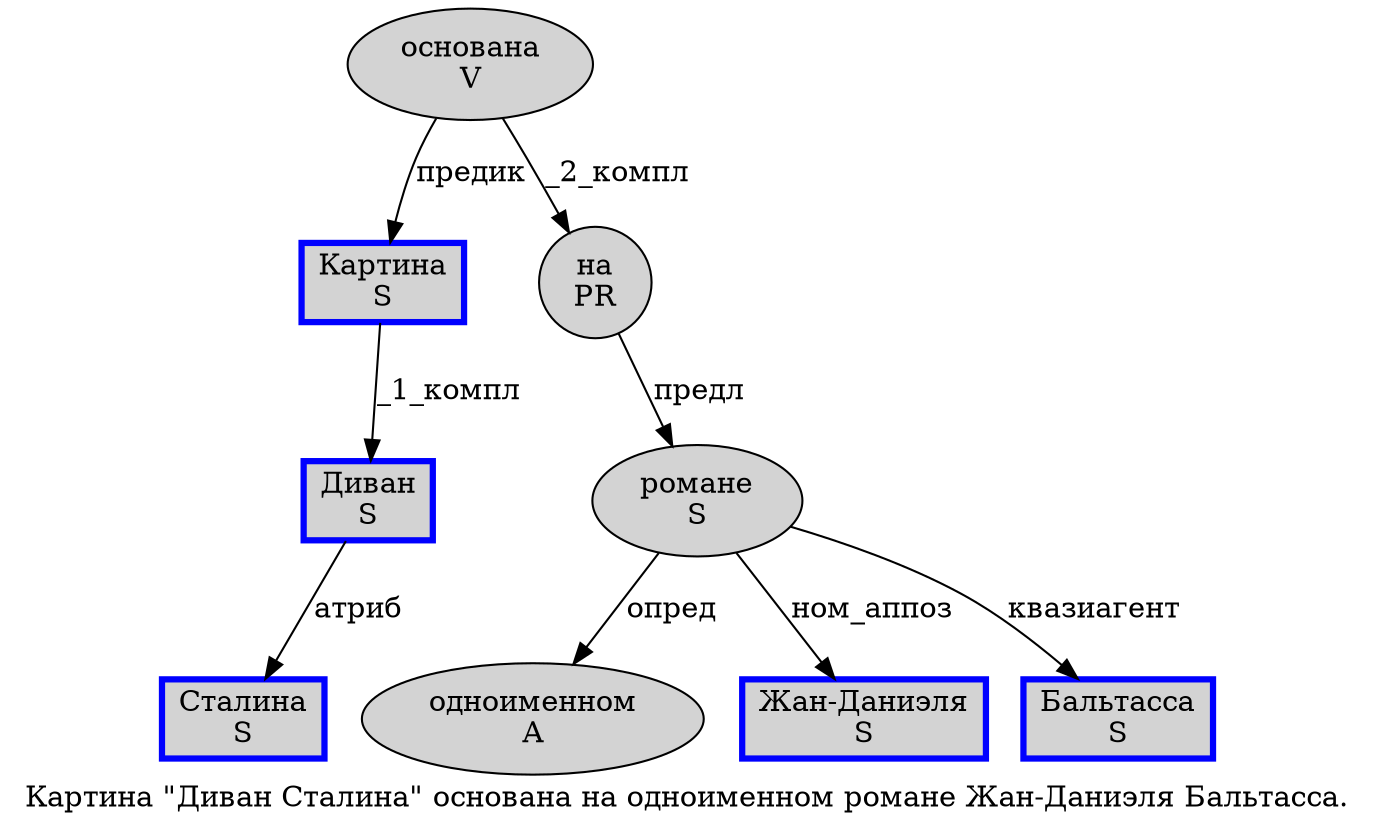 digraph SENTENCE_881 {
	graph [label="Картина \"Диван Сталина\" основана на одноименном романе Жан-Даниэля Бальтасса."]
	node [style=filled]
		0 [label="Картина
S" color=blue fillcolor=lightgray penwidth=3 shape=box]
		2 [label="Диван
S" color=blue fillcolor=lightgray penwidth=3 shape=box]
		3 [label="Сталина
S" color=blue fillcolor=lightgray penwidth=3 shape=box]
		5 [label="основана
V" color="" fillcolor=lightgray penwidth=1 shape=ellipse]
		6 [label="на
PR" color="" fillcolor=lightgray penwidth=1 shape=ellipse]
		7 [label="одноименном
A" color="" fillcolor=lightgray penwidth=1 shape=ellipse]
		8 [label="романе
S" color="" fillcolor=lightgray penwidth=1 shape=ellipse]
		9 [label="Жан-Даниэля
S" color=blue fillcolor=lightgray penwidth=3 shape=box]
		10 [label="Бальтасса
S" color=blue fillcolor=lightgray penwidth=3 shape=box]
			6 -> 8 [label="предл"]
			5 -> 0 [label="предик"]
			5 -> 6 [label="_2_компл"]
			0 -> 2 [label="_1_компл"]
			8 -> 7 [label="опред"]
			8 -> 9 [label="ном_аппоз"]
			8 -> 10 [label="квазиагент"]
			2 -> 3 [label="атриб"]
}